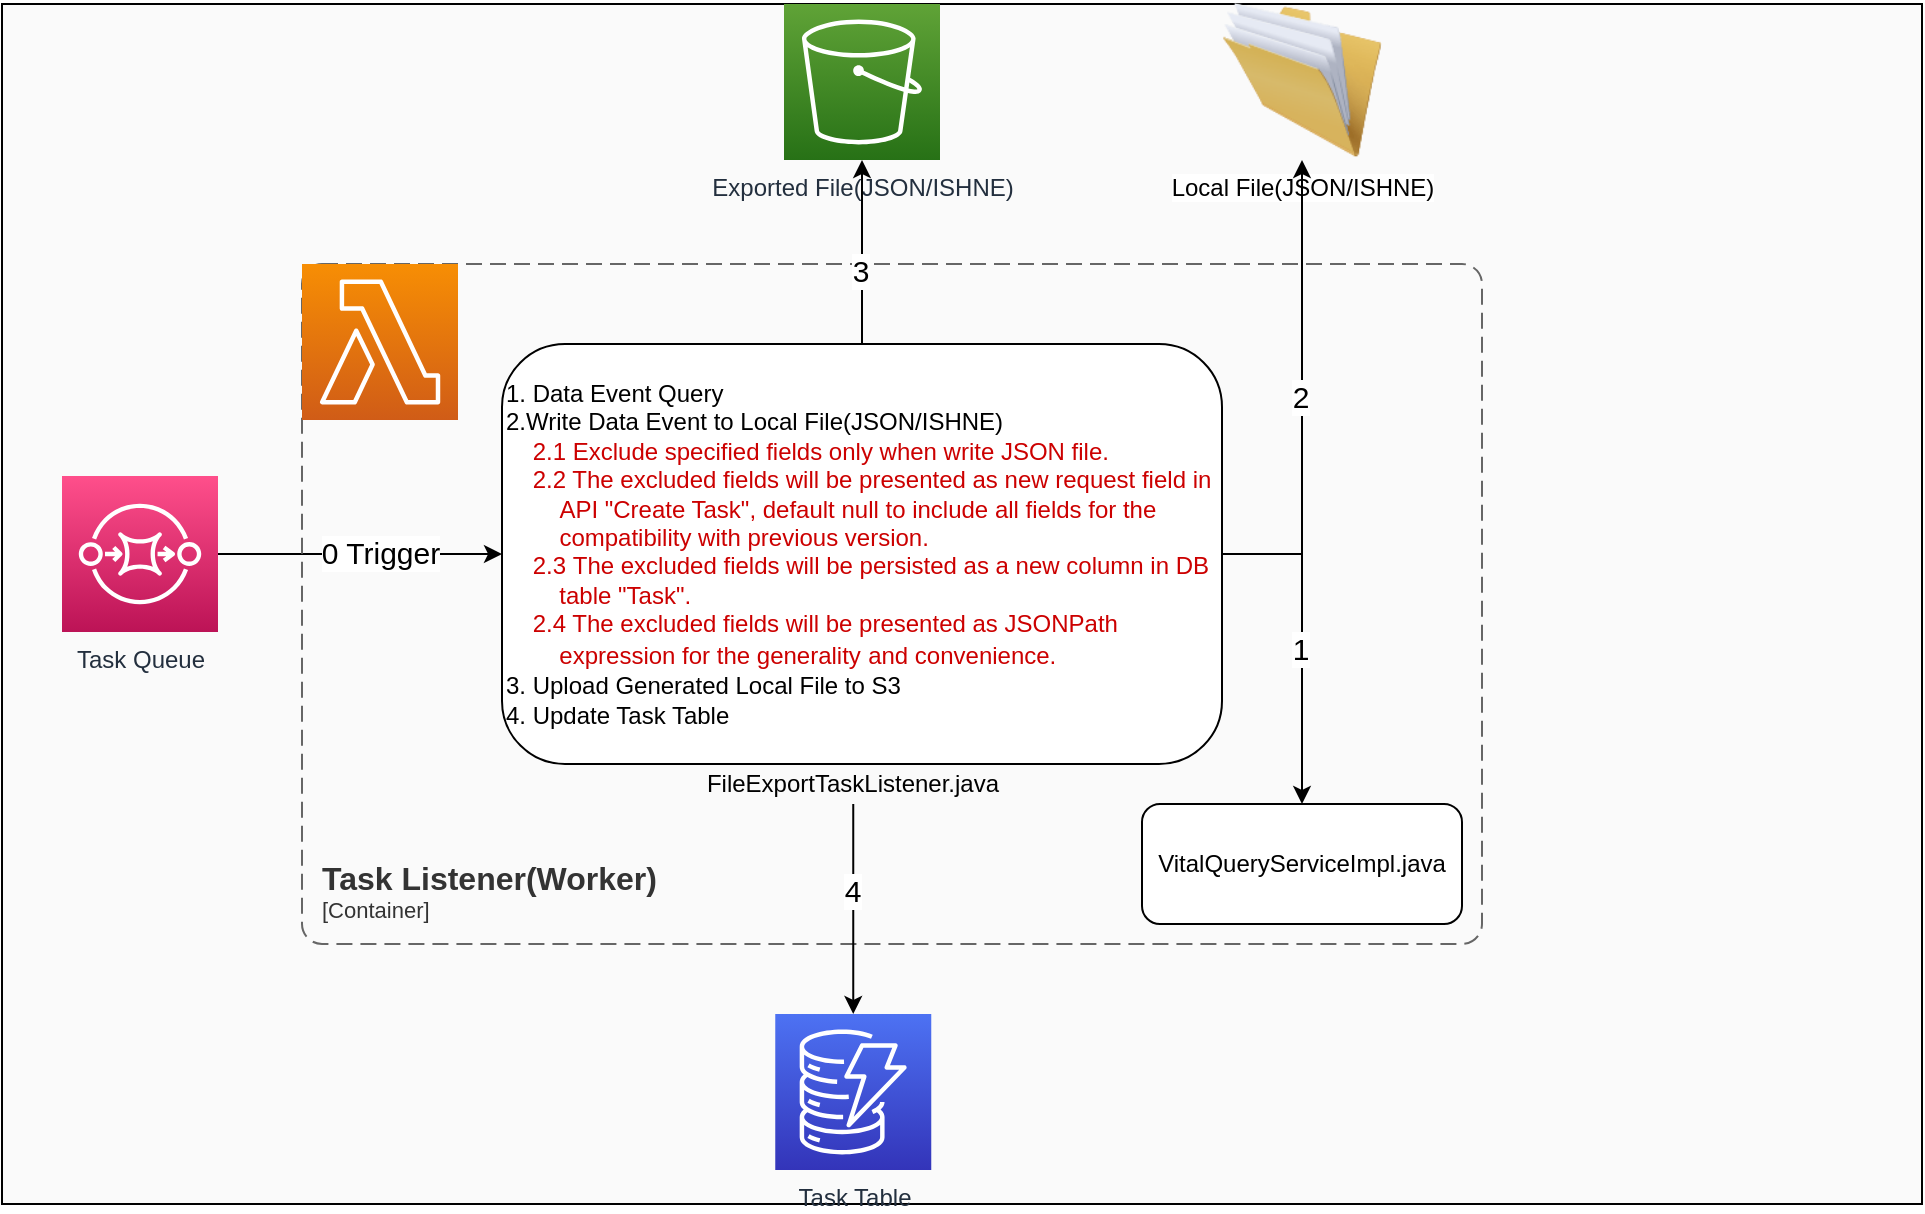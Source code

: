 <mxfile version="21.6.6" type="github">
  <diagram name="Page-1" id="t0wirQSe8Ndwz_d9o5BJ">
    <mxGraphModel dx="954" dy="606" grid="1" gridSize="10" guides="1" tooltips="1" connect="1" arrows="1" fold="1" page="1" pageScale="1" pageWidth="827" pageHeight="1169" math="0" shadow="0">
      <root>
        <mxCell id="0" />
        <mxCell id="1" parent="0" />
        <mxCell id="t5gcVrF-W7fBeW5LNrVJ-37" value="" style="rounded=0;whiteSpace=wrap;html=1;fillColor=#FAFAFA;" parent="1" vertex="1">
          <mxGeometry x="20" y="80" width="960" height="600" as="geometry" />
        </mxCell>
        <mxCell id="fkEtAioq37oKQ52HWlk9-8" style="edgeStyle=orthogonalEdgeStyle;rounded=0;orthogonalLoop=1;jettySize=auto;html=1;exitX=1;exitY=0.5;exitDx=0;exitDy=0;exitPerimeter=0;entryX=0;entryY=0.5;entryDx=0;entryDy=0;" edge="1" parent="1" source="t5gcVrF-W7fBeW5LNrVJ-4" target="LVUbIvGB1ecaTfpnunjM-4">
          <mxGeometry relative="1" as="geometry" />
        </mxCell>
        <mxCell id="fkEtAioq37oKQ52HWlk9-10" value="&lt;font style=&quot;font-size: 15px;&quot;&gt;0 Trigger&lt;/font&gt;" style="edgeLabel;html=1;align=center;verticalAlign=middle;resizable=0;points=[];" vertex="1" connectable="0" parent="fkEtAioq37oKQ52HWlk9-8">
          <mxGeometry x="-0.169" y="-4" relative="1" as="geometry">
            <mxPoint x="22" y="-5" as="offset" />
          </mxGeometry>
        </mxCell>
        <mxCell id="t5gcVrF-W7fBeW5LNrVJ-4" value="Task Queue" style="sketch=0;points=[[0,0,0],[0.25,0,0],[0.5,0,0],[0.75,0,0],[1,0,0],[0,1,0],[0.25,1,0],[0.5,1,0],[0.75,1,0],[1,1,0],[0,0.25,0],[0,0.5,0],[0,0.75,0],[1,0.25,0],[1,0.5,0],[1,0.75,0]];outlineConnect=0;fontColor=#232F3E;gradientColor=#FF4F8B;gradientDirection=north;fillColor=#BC1356;strokeColor=#ffffff;dashed=0;verticalLabelPosition=bottom;verticalAlign=top;align=center;html=1;fontSize=12;fontStyle=0;aspect=fixed;shape=mxgraph.aws4.resourceIcon;resIcon=mxgraph.aws4.sqs;" parent="1" vertex="1">
          <mxGeometry x="50" y="316" width="78" height="78" as="geometry" />
        </mxCell>
        <mxCell id="t5gcVrF-W7fBeW5LNrVJ-9" value="Task Table" style="sketch=0;points=[[0,0,0],[0.25,0,0],[0.5,0,0],[0.75,0,0],[1,0,0],[0,1,0],[0.25,1,0],[0.5,1,0],[0.75,1,0],[1,1,0],[0,0.25,0],[0,0.5,0],[0,0.75,0],[1,0.25,0],[1,0.5,0],[1,0.75,0]];outlineConnect=0;fontColor=#232F3E;gradientColor=#4D72F3;gradientDirection=north;fillColor=#3334B9;strokeColor=#ffffff;dashed=0;verticalLabelPosition=bottom;verticalAlign=top;align=center;html=1;fontSize=12;fontStyle=0;aspect=fixed;shape=mxgraph.aws4.resourceIcon;resIcon=mxgraph.aws4.dynamodb;" parent="1" vertex="1">
          <mxGeometry x="406.63" y="585" width="78" height="78" as="geometry" />
        </mxCell>
        <mxCell id="t5gcVrF-W7fBeW5LNrVJ-11" value="Exported File(JSON/ISHNE)" style="sketch=0;points=[[0,0,0],[0.25,0,0],[0.5,0,0],[0.75,0,0],[1,0,0],[0,1,0],[0.25,1,0],[0.5,1,0],[0.75,1,0],[1,1,0],[0,0.25,0],[0,0.5,0],[0,0.75,0],[1,0.25,0],[1,0.5,0],[1,0.75,0]];outlineConnect=0;fontColor=#232F3E;gradientColor=#60A337;gradientDirection=north;fillColor=#277116;strokeColor=#ffffff;dashed=0;verticalLabelPosition=bottom;verticalAlign=top;align=center;html=1;fontSize=12;fontStyle=0;aspect=fixed;shape=mxgraph.aws4.resourceIcon;resIcon=mxgraph.aws4.s3;" parent="1" vertex="1">
          <mxGeometry x="411" y="80" width="78" height="78" as="geometry" />
        </mxCell>
        <object placeholders="1" c4Name="Task Listener(Worker)" c4Type="ContainerScopeBoundary" c4Application="Container" label="&lt;font style=&quot;font-size: 16px&quot;&gt;&lt;b&gt;&lt;div style=&quot;text-align: left&quot;&gt;%c4Name%&lt;/div&gt;&lt;/b&gt;&lt;/font&gt;&lt;div style=&quot;text-align: left&quot;&gt;[%c4Application%]&lt;/div&gt;" id="t5gcVrF-W7fBeW5LNrVJ-5">
          <mxCell style="rounded=1;fontSize=11;whiteSpace=wrap;html=1;dashed=1;arcSize=20;fillColor=none;strokeColor=#666666;fontColor=#333333;labelBackgroundColor=none;align=left;verticalAlign=bottom;labelBorderColor=none;spacingTop=0;spacing=10;dashPattern=8 4;metaEdit=1;rotatable=0;perimeter=rectanglePerimeter;noLabel=0;labelPadding=0;allowArrows=0;connectable=0;expand=0;recursiveResize=0;editable=1;pointerEvents=0;absoluteArcSize=1;points=[[0.25,0,0],[0.5,0,0],[0.75,0,0],[1,0.25,0],[1,0.5,0],[1,0.75,0],[0.75,1,0],[0.5,1,0],[0.25,1,0],[0,0.75,0],[0,0.5,0],[0,0.25,0]];" parent="1" vertex="1">
            <mxGeometry x="170" y="210" width="590" height="340" as="geometry" />
          </mxCell>
        </object>
        <mxCell id="t5gcVrF-W7fBeW5LNrVJ-6" value="" style="sketch=0;points=[[0,0,0],[0.25,0,0],[0.5,0,0],[0.75,0,0],[1,0,0],[0,1,0],[0.25,1,0],[0.5,1,0],[0.75,1,0],[1,1,0],[0,0.25,0],[0,0.5,0],[0,0.75,0],[1,0.25,0],[1,0.5,0],[1,0.75,0]];outlineConnect=0;fontColor=#232F3E;gradientColor=#F78E04;gradientDirection=north;fillColor=#D05C17;strokeColor=#ffffff;dashed=0;verticalLabelPosition=bottom;verticalAlign=top;align=center;html=1;fontSize=12;fontStyle=0;aspect=fixed;shape=mxgraph.aws4.resourceIcon;resIcon=mxgraph.aws4.lambda;container=0;" parent="1" vertex="1">
          <mxGeometry x="170" y="210" width="78" height="78" as="geometry" />
        </mxCell>
        <mxCell id="LVUbIvGB1ecaTfpnunjM-3" value="&lt;pre style=&quot;background-color: rgb(255, 255, 255);&quot;&gt;&lt;font face=&quot;Helvetica&quot; style=&quot;font-size: 12px;&quot;&gt;VitalQueryServiceImpl.java&lt;/font&gt;&lt;/pre&gt;" style="rounded=1;whiteSpace=wrap;html=1;" parent="1" vertex="1">
          <mxGeometry x="590" y="480" width="160" height="60" as="geometry" />
        </mxCell>
        <mxCell id="LVUbIvGB1ecaTfpnunjM-28" value="Local File(JSON/ISHNE)" style="image;html=1;image=img/lib/clip_art/general/Full_Folder_128x128.png" parent="1" vertex="1">
          <mxGeometry x="630" y="78" width="80" height="80" as="geometry" />
        </mxCell>
        <mxCell id="fkEtAioq37oKQ52HWlk9-3" value="" style="group" vertex="1" connectable="0" parent="1">
          <mxGeometry x="270" y="250" width="360" height="240.77" as="geometry" />
        </mxCell>
        <mxCell id="LVUbIvGB1ecaTfpnunjM-4" value="1. Data Event Query&lt;br&gt;2.Write Data Event to Local File(JSON/ISHNE)&lt;br&gt;&lt;span style=&quot;&quot;&gt;&amp;nbsp;&amp;nbsp;&amp;nbsp;&amp;nbsp;&lt;/span&gt;&lt;font color=&quot;#cc0000&quot;&gt;2.1 Exclude specified fields only when write JSON file.&lt;br&gt;&lt;span style=&quot;&quot;&gt;&amp;nbsp;&amp;nbsp;&amp;nbsp;&amp;nbsp;&lt;/span&gt;2.2 The excluded fields will be presented as new request field in&lt;br&gt;&lt;span style=&quot;&quot;&gt;&lt;span style=&quot;&quot;&gt;&amp;nbsp;&amp;nbsp;&amp;nbsp;&amp;nbsp;&lt;span style=&quot;&quot;&gt;&lt;span style=&quot;&quot;&gt;&amp;nbsp;&amp;nbsp;&amp;nbsp;&amp;nbsp;&lt;/span&gt;&lt;/span&gt;&lt;/span&gt;&lt;/span&gt;API &quot;Create Task&quot;, default null to include all fields for the &lt;span style=&quot;&quot;&gt;&lt;span style=&quot;&quot;&gt;&amp;nbsp;&amp;nbsp;&amp;nbsp;&amp;nbsp;&lt;span style=&quot;&quot;&gt;&lt;span style=&quot;&quot;&gt;&amp;nbsp;&amp;nbsp;&amp;nbsp;&amp;nbsp;&lt;/span&gt;&lt;/span&gt;&lt;/span&gt;&lt;/span&gt;compatibility with previous version.&lt;br&gt;&lt;span style=&quot;&quot;&gt;&amp;nbsp;&amp;nbsp;&amp;nbsp;&amp;nbsp;&lt;/span&gt;2.3&amp;nbsp;The excluded fields will be persisted as a new column in DB&lt;br style=&quot;border-color: var(--border-color);&quot;&gt;&lt;span style=&quot;border-color: var(--border-color);&quot;&gt;&lt;span style=&quot;border-color: var(--border-color);&quot;&gt;&amp;nbsp;&amp;nbsp;&amp;nbsp;&amp;nbsp;&lt;span style=&quot;white-space: pre;&quot;&gt;&#x9;&lt;/span&gt;table &quot;&lt;/span&gt;&lt;/span&gt;Task&quot;.&lt;br&gt;&amp;nbsp; &amp;nbsp; 2.4 The excluded fields will be presented as JSONPath&lt;br&gt;&lt;span style=&quot;white-space: pre;&quot;&gt;&#x9;&lt;/span&gt;expression for the&amp;nbsp;&lt;font style=&quot;border-color: var(--border-color);&quot;&gt;generality&lt;/font&gt;&lt;span style=&quot;border-color: var(--border-color); font-family: &amp;quot;Noto Sans&amp;quot;, &amp;quot;SF Pro SC&amp;quot;, &amp;quot;SF Pro Text&amp;quot;, &amp;quot;SF Pro Icons&amp;quot;, &amp;quot;PingFang SC&amp;quot;, &amp;quot;Helvetica Neue&amp;quot;, Helvetica, Arial, sans-serif; font-size: 14px;&quot;&gt;&amp;nbsp;&lt;/span&gt;and convenience.&lt;/font&gt;&lt;br&gt;3. Upload Generated Local File to S3&lt;br&gt;4. Update Task Table" style="rounded=1;whiteSpace=wrap;html=1;align=left;" parent="fkEtAioq37oKQ52HWlk9-3" vertex="1">
          <mxGeometry width="360" height="210" as="geometry" />
        </mxCell>
        <mxCell id="LVUbIvGB1ecaTfpnunjM-10" value="FileExportTaskListener.java" style="text;html=1;strokeColor=none;fillColor=none;align=center;verticalAlign=middle;whiteSpace=wrap;rounded=0;" parent="fkEtAioq37oKQ52HWlk9-3" vertex="1">
          <mxGeometry x="80.01" y="210" width="191.25" height="20" as="geometry" />
        </mxCell>
        <mxCell id="fkEtAioq37oKQ52HWlk9-4" style="edgeStyle=orthogonalEdgeStyle;rounded=0;orthogonalLoop=1;jettySize=auto;html=1;exitX=1;exitY=0.5;exitDx=0;exitDy=0;entryX=0.5;entryY=0;entryDx=0;entryDy=0;" edge="1" parent="1" source="LVUbIvGB1ecaTfpnunjM-4" target="LVUbIvGB1ecaTfpnunjM-3">
          <mxGeometry relative="1" as="geometry" />
        </mxCell>
        <mxCell id="fkEtAioq37oKQ52HWlk9-11" value="&lt;font style=&quot;font-size: 15px;&quot;&gt;1&lt;/font&gt;" style="edgeLabel;html=1;align=center;verticalAlign=middle;resizable=0;points=[];" vertex="1" connectable="0" parent="fkEtAioq37oKQ52HWlk9-4">
          <mxGeometry x="0.049" y="4" relative="1" as="geometry">
            <mxPoint x="-5" as="offset" />
          </mxGeometry>
        </mxCell>
        <mxCell id="fkEtAioq37oKQ52HWlk9-5" style="edgeStyle=orthogonalEdgeStyle;rounded=0;orthogonalLoop=1;jettySize=auto;html=1;exitX=1;exitY=0.5;exitDx=0;exitDy=0;" edge="1" parent="1" source="LVUbIvGB1ecaTfpnunjM-4" target="LVUbIvGB1ecaTfpnunjM-28">
          <mxGeometry relative="1" as="geometry" />
        </mxCell>
        <mxCell id="fkEtAioq37oKQ52HWlk9-12" value="&lt;font style=&quot;font-size: 15px;&quot;&gt;2&lt;/font&gt;" style="edgeLabel;html=1;align=center;verticalAlign=middle;resizable=0;points=[];" vertex="1" connectable="0" parent="fkEtAioq37oKQ52HWlk9-5">
          <mxGeometry x="0.004" y="-1" relative="1" as="geometry">
            <mxPoint x="-2" as="offset" />
          </mxGeometry>
        </mxCell>
        <mxCell id="fkEtAioq37oKQ52HWlk9-6" style="edgeStyle=orthogonalEdgeStyle;rounded=0;orthogonalLoop=1;jettySize=auto;html=1;exitX=0.5;exitY=1;exitDx=0;exitDy=0;entryX=0.5;entryY=0;entryDx=0;entryDy=0;entryPerimeter=0;" edge="1" parent="1" source="LVUbIvGB1ecaTfpnunjM-10" target="t5gcVrF-W7fBeW5LNrVJ-9">
          <mxGeometry relative="1" as="geometry" />
        </mxCell>
        <mxCell id="fkEtAioq37oKQ52HWlk9-14" value="&lt;font style=&quot;font-size: 15px;&quot;&gt;4&lt;/font&gt;" style="edgeLabel;html=1;align=center;verticalAlign=middle;resizable=0;points=[];" vertex="1" connectable="0" parent="fkEtAioq37oKQ52HWlk9-6">
          <mxGeometry x="-0.171" y="1" relative="1" as="geometry">
            <mxPoint x="-2" y="-1" as="offset" />
          </mxGeometry>
        </mxCell>
        <mxCell id="fkEtAioq37oKQ52HWlk9-7" style="edgeStyle=orthogonalEdgeStyle;rounded=0;orthogonalLoop=1;jettySize=auto;html=1;exitX=0.5;exitY=0;exitDx=0;exitDy=0;entryX=0.5;entryY=1;entryDx=0;entryDy=0;entryPerimeter=0;" edge="1" parent="1" source="LVUbIvGB1ecaTfpnunjM-4" target="t5gcVrF-W7fBeW5LNrVJ-11">
          <mxGeometry relative="1" as="geometry" />
        </mxCell>
        <mxCell id="fkEtAioq37oKQ52HWlk9-13" value="&lt;font style=&quot;font-size: 15px;&quot;&gt;3&lt;/font&gt;" style="edgeLabel;html=1;align=center;verticalAlign=middle;resizable=0;points=[];" vertex="1" connectable="0" parent="fkEtAioq37oKQ52HWlk9-7">
          <mxGeometry x="-0.185" y="-3" relative="1" as="geometry">
            <mxPoint x="-4" as="offset" />
          </mxGeometry>
        </mxCell>
      </root>
    </mxGraphModel>
  </diagram>
</mxfile>
